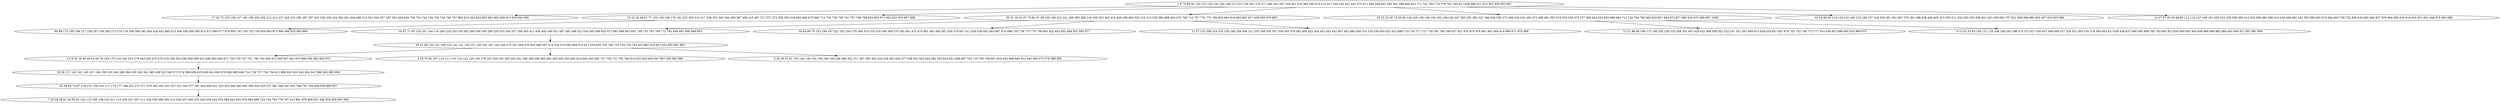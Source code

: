digraph true_tree {
	"0" -> "1"
	"0" -> "2"
	"0" -> "3"
	"3" -> "4"
	"0" -> "5"
	"4" -> "6"
	"6" -> "7"
	"3" -> "8"
	"0" -> "9"
	"5" -> "10"
	"3" -> "11"
	"6" -> "12"
	"7" -> "13"
	"13" -> "14"
	"14" -> "15"
	"6" -> "16"
	"5" -> "17"
	"2" -> "18"
	"0" -> "19"
	"0" [label="1 6 79 89 92 120 123 130 143 145 146 213 223 226 267 275 277 280 281 291 318 341 374 388 395 410 413 417 434 435 441 447 470 471 484 549 581 585 591 598 646 653 711 741 760 774 778 782 795 817 836 896 911 915 937 939 950 991"];
	"1" [label="17 24 72 103 109 127 182 190 203 204 212 214 227 229 251 286 287 297 301 326 338 344 360 401 444 488 512 541 545 557 587 601 620 649 700 701 724 726 738 740 748 767 805 819 823 834 855 863 865 908 913 929 942 956"];
	"2" [label="12 32 40 46 51 77 125 139 140 178 181 225 305 315 317 328 332 340 384 389 397 408 415 497 517 571 572 592 593 618 662 668 673 690 712 733 736 758 761 787 788 798 824 850 871 892 922 935 967 998"];
	"3" [label="30 31 36 43 67 70 82 97 99 159 160 222 241 266 285 288 316 336 353 363 414 449 458 460 502 510 513 520 584 608 654 675 709 710 757 770 775 780 802 804 816 893 897 917 938 959 979 993"];
	"4" [label="16 47 71 93 124 161 164 176 200 219 243 255 262 269 284 295 298 329 333 334 337 356 405 411 439 445 446 451 487 495 498 521 534 560 568 652 672 681 686 687 691 749 753 763 769 771 792 849 887 898 949 953"];
	"5" [label="20 22 23 50 73 83 90 128 129 138 148 154 192 196 245 247 283 292 293 321 346 349 350 373 406 424 425 450 472 489 491 503 518 533 538 575 577 586 623 634 656 680 684 713 732 764 786 800 829 851 854 872 877 895 928 970 988 997 1000"];
	"6" [label="39 41 66 100 101 108 133 141 151 155 157 183 201 207 242 244 273 347 368 376 403 468 507 514 524 570 590 604 610 611 633 650 705 706 718 734 735 745 825 862 918 923 934 955 981 982"];
	"7" [label="2 5 8 10 18 48 49 62 65 78 150 170 216 220 233 378 443 454 476 478 519 548 554 556 569 599 621 648 664 669 671 704 725 747 751 790 793 809 812 828 837 841 870 886 930 962 965 972"];
	"8" [label="34 44 69 75 153 194 197 221 252 254 276 304 310 319 324 354 369 370 392 461 473 479 481 493 494 501 529 579 607 612 626 638 642 643 667 674 688 720 728 773 779 799 801 822 843 852 864 901 952 977"];
	"9" [label="42 54 88 94 114 126 132 166 172 186 187 218 259 351 362 367 375 391 398 438 440 465 474 505 511 542 550 553 559 631 647 659 683 707 821 858 869 885 903 907 925 933 984"];
	"10" [label="15 21 86 96 106 173 180 202 228 325 339 352 407 429 432 469 506 522 532 547 551 567 609 615 628 629 657 661 676 702 742 746 772 777 814 839 853 888 900 924 969 975"];
	"11" [label="11 57 131 208 224 231 239 240 256 300 312 335 348 355 357 358 365 379 382 400 422 426 431 433 442 467 482 486 509 516 535 536 600 622 632 689 715 716 717 721 739 781 784 789 827 831 874 875 876 881 891 904 914 966 971 974 999"];
	"12" [label="3 19 76 95 107 110 111 116 119 122 135 136 179 193 209 232 250 260 261 290 380 399 402 463 483 500 530 602 614 640 645 692 727 730 731 762 766 815 832 833 835 847 867 936 963 986"];
	"13" [label="35 56 117 142 162 165 167 184 198 235 264 289 294 330 342 361 385 459 523 540 573 574 596 606 625 639 641 665 670 682 685 696 714 729 737 754 756 811 889 926 932 943 944 947 980 983 985 990"];
	"14" [label="33 58 60 74 87 118 137 156 163 171 174 177 188 253 270 271 278 282 303 323 327 331 343 377 381 404 409 421 423 455 464 480 492 496 504 525 537 561 588 597 635 768 791 794 808 838 868 957"];
	"15" [label="7 25 28 38 61 64 85 91 102 113 185 199 210 211 215 230 237 307 311 320 359 386 393 412 428 437 466 475 526 539 544 555 589 624 655 679 694 699 723 744 755 776 797 810 861 879 899 921 946 954 958 987 995"];
	"16" [label="4 26 29 55 81 105 144 149 152 158 168 189 246 268 302 371 387 390 394 418 419 453 456 477 508 552 562 564 582 583 616 651 658 697 703 719 785 796 807 818 820 848 883 912 940 960 973 978 989 992"];
	"17" [label="9 13 52 53 63 104 121 134 248 249 263 296 313 372 427 436 457 490 499 527 528 531 563 576 578 594 603 627 630 636 637 666 695 698 765 783 803 813 826 840 842 844 856 866 880 882 884 902 909 927 951 961 964"];
	"18" [label="84 98 175 195 206 217 238 257 258 265 272 274 279 299 308 345 364 420 452 485 515 546 558 566 595 613 617 660 677 678 693 743 750 752 759 859 860 873 890 906 920 945 968"];
	"19" [label="14 27 37 45 59 68 80 112 115 147 169 191 205 234 236 306 309 314 322 366 383 396 416 430 448 462 543 565 580 605 619 644 663 708 722 806 830 845 846 857 878 894 905 910 916 919 931 941 948 976 994 996"];
}
